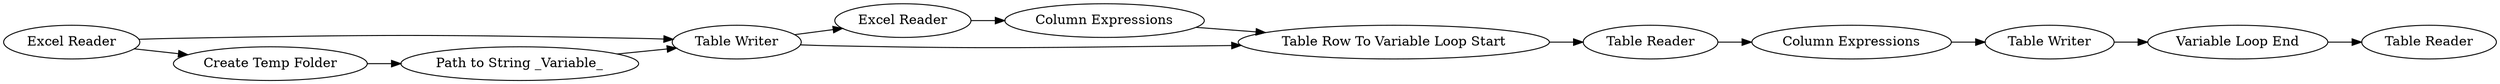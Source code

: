 digraph {
	1 [label="Excel Reader"]
	384 [label="Column Expressions"]
	386 [label="Excel Reader"]
	387 [label="Table Reader"]
	388 [label="Table Writer"]
	389 [label="Create Temp Folder"]
	390 [label="Path to String _Variable_"]
	391 [label="Table Row To Variable Loop Start"]
	392 [label="Variable Loop End"]
	394 [label="Column Expressions"]
	395 [label="Table Writer"]
	396 [label="Table Reader"]
	1 -> 389
	1 -> 388
	384 -> 395
	386 -> 394
	387 -> 384
	388 -> 391
	388 -> 386
	389 -> 390
	390 -> 388
	391 -> 387
	392 -> 396
	394 -> 391
	395 -> 392
	rankdir=LR
}
